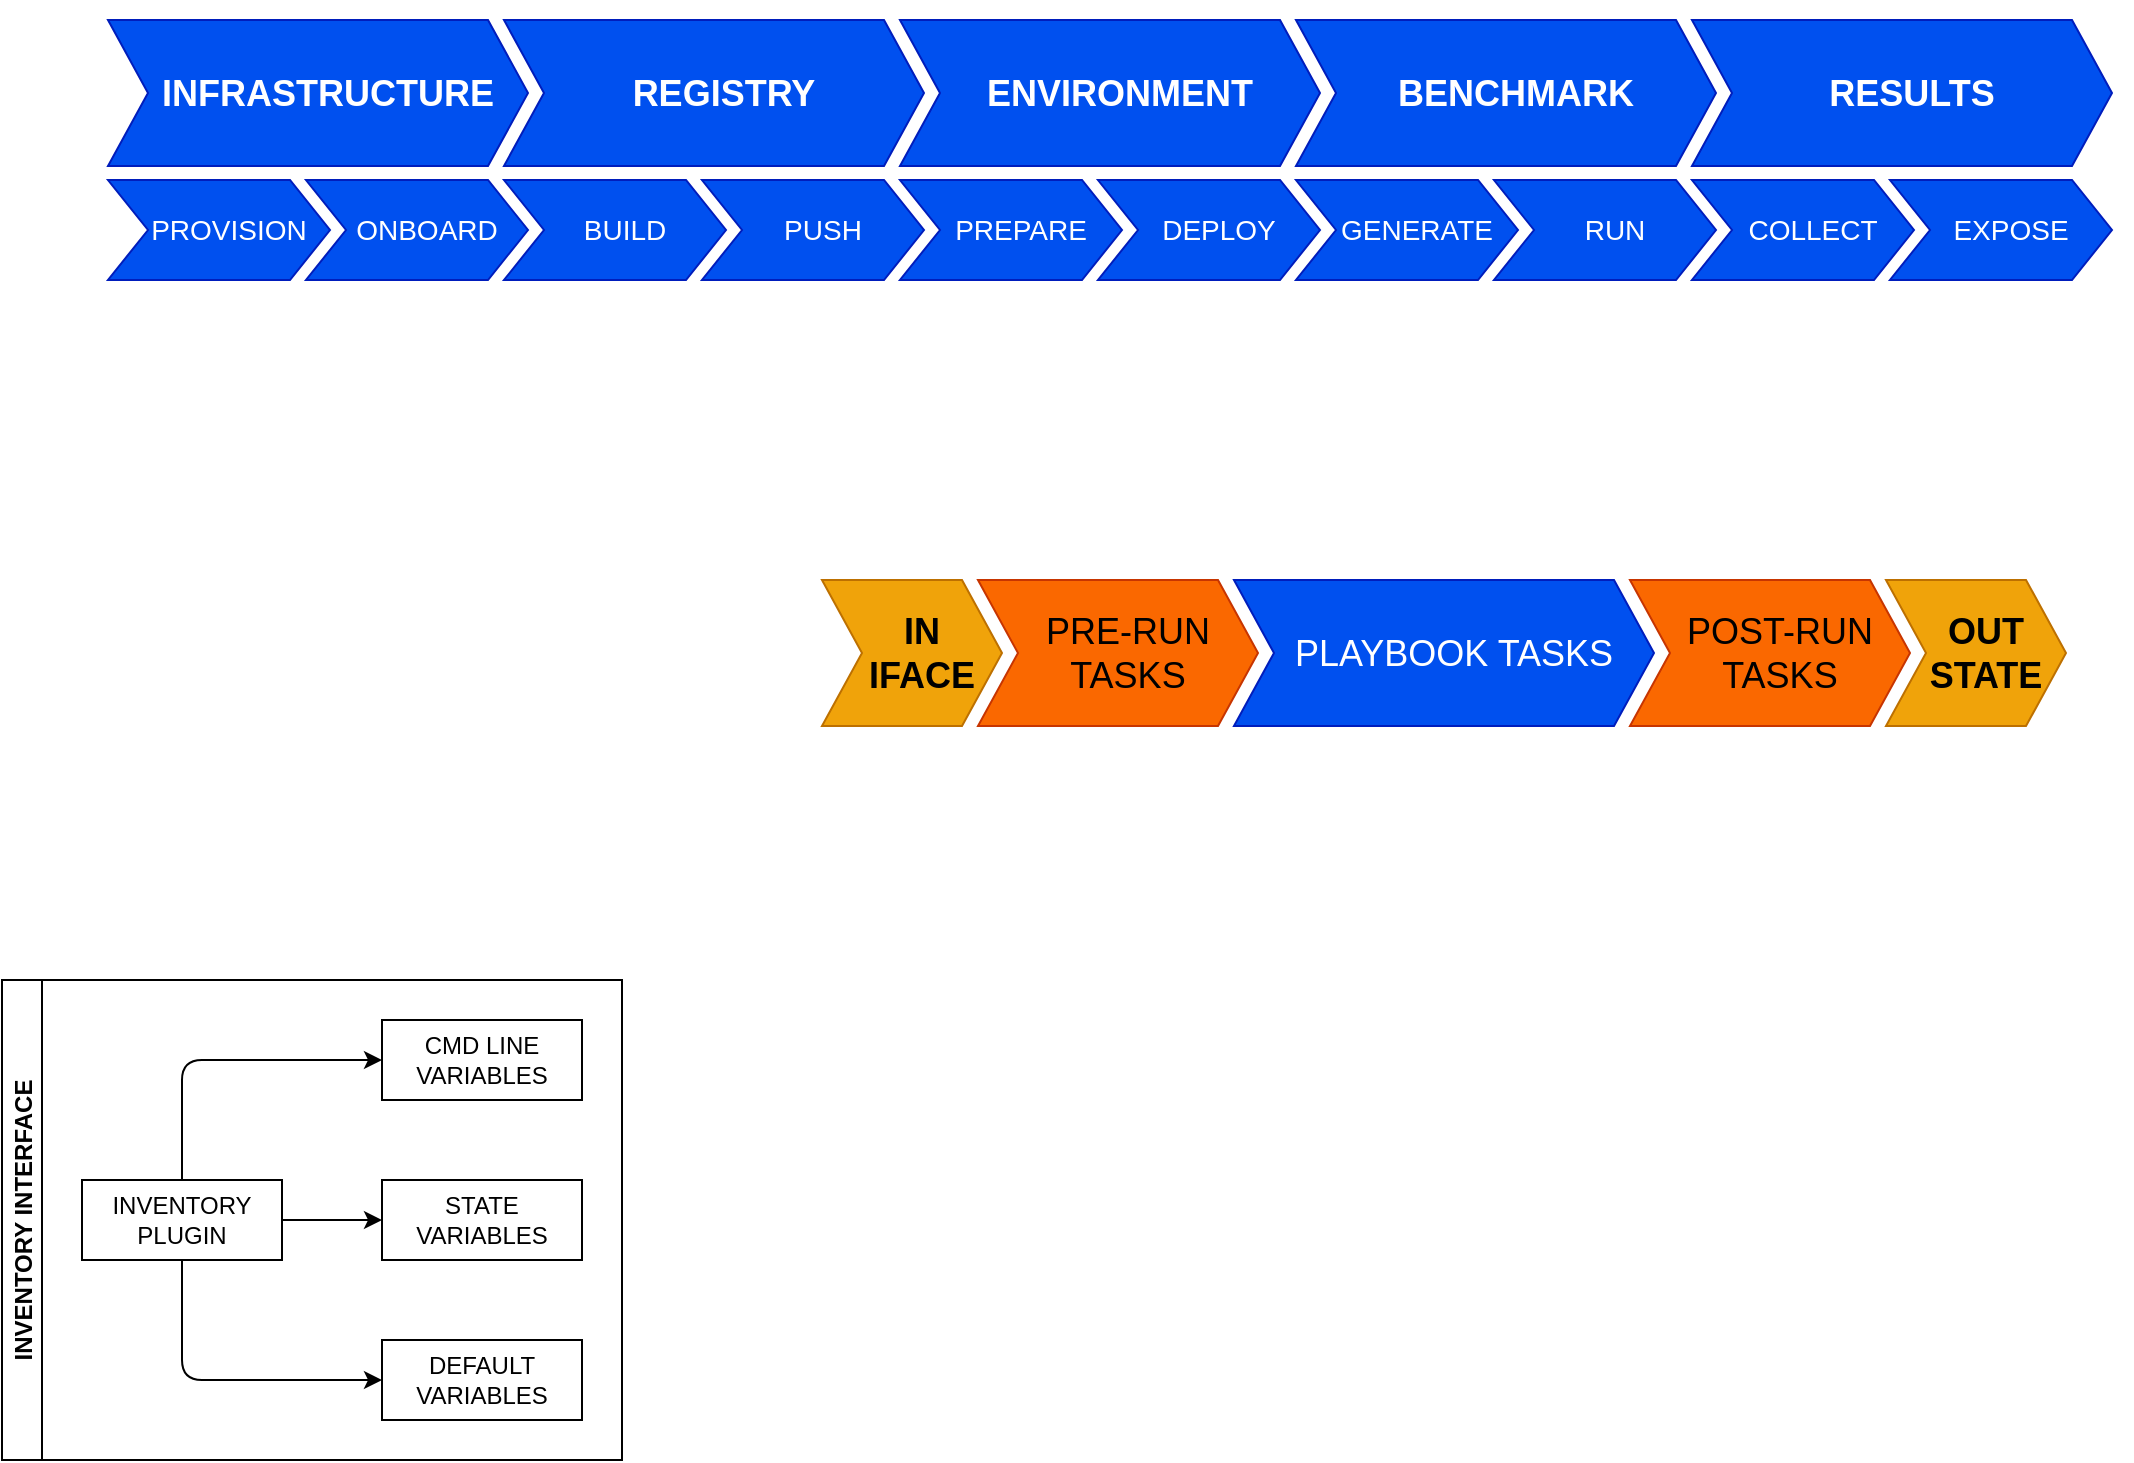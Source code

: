 <mxfile version="20.8.16" type="google"><diagram name="Page-1" id="d9b1e647-80fa-b4a2-5024-87a742678bcc"><mxGraphModel grid="1" page="1" gridSize="10" guides="1" tooltips="1" connect="1" arrows="1" fold="1" pageScale="1" pageWidth="1169" pageHeight="827" background="none" math="0" shadow="0"><root><mxCell id="0"/><mxCell id="1" parent="0"/><mxCell id="FaZuUg1SjpHcRzcIQS35-1" value="" style="swimlane;childLayout=stackLayout;horizontal=1;fillColor=none;horizontalStack=1;resizeParent=1;resizeParentMax=0;resizeLast=0;collapsible=0;strokeColor=none;stackBorder=10;stackSpacing=-12;resizable=1;align=center;points=[];fontColor=#000000;whiteSpace=wrap;html=1;startSize=0;" vertex="1" parent="1"><mxGeometry x="73" y="120" width="1022" height="70" as="geometry"/></mxCell><mxCell id="FaZuUg1SjpHcRzcIQS35-2" value="PROVISION" style="shape=step;perimeter=stepPerimeter;fixedSize=1;points=[];whiteSpace=wrap;html=1;fontSize=14;spacingLeft=10;noLabel=0;fillColor=#0050ef;strokeColor=#001DBC;fontColor=#ffffff;" vertex="1" parent="FaZuUg1SjpHcRzcIQS35-1"><mxGeometry x="10" y="10" width="111" height="50" as="geometry"/></mxCell><mxCell id="FaZuUg1SjpHcRzcIQS35-3" value="ONBOARD" style="shape=step;perimeter=stepPerimeter;fixedSize=1;points=[];whiteSpace=wrap;html=1;fontSize=14;spacingLeft=10;noLabel=0;fillColor=#0050ef;strokeColor=#001DBC;fontColor=#ffffff;" vertex="1" parent="FaZuUg1SjpHcRzcIQS35-1"><mxGeometry x="109" y="10" width="111" height="50" as="geometry"/></mxCell><mxCell id="FaZuUg1SjpHcRzcIQS35-4" value="BUILD" style="shape=step;perimeter=stepPerimeter;fixedSize=1;points=[];whiteSpace=wrap;html=1;fontSize=14;spacingLeft=10;noLabel=0;fillColor=#0050ef;strokeColor=#001DBC;fontColor=#ffffff;" vertex="1" parent="FaZuUg1SjpHcRzcIQS35-1"><mxGeometry x="208" y="10" width="111" height="50" as="geometry"/></mxCell><mxCell id="FaZuUg1SjpHcRzcIQS35-5" value="PUSH" style="shape=step;perimeter=stepPerimeter;fixedSize=1;points=[];whiteSpace=wrap;html=1;fontSize=14;spacingLeft=10;noLabel=0;fillColor=#0050ef;strokeColor=#001DBC;fontColor=#ffffff;" vertex="1" parent="FaZuUg1SjpHcRzcIQS35-1"><mxGeometry x="307" y="10" width="111" height="50" as="geometry"/></mxCell><mxCell id="FaZuUg1SjpHcRzcIQS35-6" value="PREPARE" style="shape=step;perimeter=stepPerimeter;fixedSize=1;points=[];whiteSpace=wrap;html=1;fontSize=14;spacingLeft=10;noLabel=0;fillColor=#0050ef;strokeColor=#001DBC;fontColor=#ffffff;" vertex="1" parent="FaZuUg1SjpHcRzcIQS35-1"><mxGeometry x="406" y="10" width="111" height="50" as="geometry"/></mxCell><mxCell id="FaZuUg1SjpHcRzcIQS35-18" value="DEPLOY" style="shape=step;perimeter=stepPerimeter;fixedSize=1;points=[];whiteSpace=wrap;html=1;fontSize=14;spacingLeft=10;noLabel=0;fillColor=#0050ef;strokeColor=#001DBC;fontColor=#ffffff;" vertex="1" parent="FaZuUg1SjpHcRzcIQS35-1"><mxGeometry x="505" y="10" width="111" height="50" as="geometry"/></mxCell><mxCell id="FaZuUg1SjpHcRzcIQS35-23" value="GENERATE" style="shape=step;perimeter=stepPerimeter;fixedSize=1;points=[];whiteSpace=wrap;html=1;fontSize=14;spacingLeft=10;noLabel=0;fillColor=#0050ef;strokeColor=#001DBC;fontColor=#ffffff;" vertex="1" parent="FaZuUg1SjpHcRzcIQS35-1"><mxGeometry x="604" y="10" width="111" height="50" as="geometry"/></mxCell><mxCell id="FaZuUg1SjpHcRzcIQS35-19" value="RUN" style="shape=step;perimeter=stepPerimeter;fixedSize=1;points=[];whiteSpace=wrap;html=1;fontSize=14;spacingLeft=10;noLabel=0;fillColor=#0050ef;strokeColor=#001DBC;fontColor=#ffffff;" vertex="1" parent="FaZuUg1SjpHcRzcIQS35-1"><mxGeometry x="703" y="10" width="111" height="50" as="geometry"/></mxCell><mxCell id="FaZuUg1SjpHcRzcIQS35-20" value="COLLECT" style="shape=step;perimeter=stepPerimeter;fixedSize=1;points=[];whiteSpace=wrap;html=1;fontSize=14;spacingLeft=10;noLabel=0;fillColor=#0050ef;strokeColor=#001DBC;fontColor=#ffffff;" vertex="1" parent="FaZuUg1SjpHcRzcIQS35-1"><mxGeometry x="802" y="10" width="111" height="50" as="geometry"/></mxCell><mxCell id="FaZuUg1SjpHcRzcIQS35-21" value="EXPOSE" style="shape=step;perimeter=stepPerimeter;fixedSize=1;points=[];whiteSpace=wrap;html=1;fontSize=14;spacingLeft=10;noLabel=0;fillColor=#0050ef;strokeColor=#001DBC;fontColor=#ffffff;" vertex="1" parent="FaZuUg1SjpHcRzcIQS35-1"><mxGeometry x="901" y="10" width="111" height="50" as="geometry"/></mxCell><mxCell id="FaZuUg1SjpHcRzcIQS35-11" value="" style="swimlane;childLayout=stackLayout;horizontal=1;fillColor=none;horizontalStack=1;resizeParent=1;resizeParentMax=0;resizeLast=0;collapsible=0;strokeColor=none;stackBorder=10;stackSpacing=-12;resizable=1;align=center;points=[];fontColor=#000000;whiteSpace=wrap;html=1;startSize=0;" vertex="1" parent="1"><mxGeometry x="73" y="40" width="1022" height="93" as="geometry"/></mxCell><mxCell id="FaZuUg1SjpHcRzcIQS35-12" value="INFRASTRUCTURE" style="shape=step;perimeter=stepPerimeter;fixedSize=1;points=[];whiteSpace=wrap;html=1;fontSize=18;spacingLeft=10;noLabel=0;fillColor=#0050ef;strokeColor=#001DBC;fontColor=#ffffff;fontStyle=1" vertex="1" parent="FaZuUg1SjpHcRzcIQS35-11"><mxGeometry x="10" y="10" width="210" height="73" as="geometry"/></mxCell><mxCell id="FaZuUg1SjpHcRzcIQS35-13" value="REGISTRY" style="shape=step;perimeter=stepPerimeter;fixedSize=1;points=[];whiteSpace=wrap;html=1;fontSize=18;spacingLeft=10;noLabel=0;fillColor=#0050ef;strokeColor=#001DBC;fontColor=#ffffff;fontStyle=1" vertex="1" parent="FaZuUg1SjpHcRzcIQS35-11"><mxGeometry x="208" y="10" width="210" height="73" as="geometry"/></mxCell><mxCell id="FaZuUg1SjpHcRzcIQS35-14" value="ENVIRONMENT" style="shape=step;perimeter=stepPerimeter;fixedSize=1;points=[];whiteSpace=wrap;html=1;fontSize=18;spacingLeft=10;noLabel=0;fillColor=#0050ef;strokeColor=#001DBC;fontColor=#ffffff;fontStyle=1" vertex="1" parent="FaZuUg1SjpHcRzcIQS35-11"><mxGeometry x="406" y="10" width="210" height="73" as="geometry"/></mxCell><mxCell id="FaZuUg1SjpHcRzcIQS35-15" value="BENCHMARK" style="shape=step;perimeter=stepPerimeter;fixedSize=1;points=[];whiteSpace=wrap;html=1;fontSize=18;spacingLeft=10;noLabel=0;fillColor=#0050ef;strokeColor=#001DBC;fontColor=#ffffff;fontStyle=1" vertex="1" parent="FaZuUg1SjpHcRzcIQS35-11"><mxGeometry x="604" y="10" width="210" height="73" as="geometry"/></mxCell><mxCell id="FaZuUg1SjpHcRzcIQS35-16" value="RESULTS" style="shape=step;perimeter=stepPerimeter;fixedSize=1;points=[];whiteSpace=wrap;html=1;fontSize=18;spacingLeft=10;noLabel=0;fillColor=#0050ef;strokeColor=#001DBC;fontColor=#ffffff;fontStyle=1" vertex="1" parent="FaZuUg1SjpHcRzcIQS35-11"><mxGeometry x="802" y="10" width="210" height="73" as="geometry"/></mxCell><mxCell id="FaZuUg1SjpHcRzcIQS35-25" value="" style="swimlane;childLayout=stackLayout;horizontal=1;fillColor=none;horizontalStack=1;resizeParent=1;resizeParentMax=0;resizeLast=0;collapsible=0;strokeColor=none;stackBorder=10;stackSpacing=-12;resizable=1;align=center;points=[];fontColor=#000000;whiteSpace=wrap;html=1;startSize=0;" vertex="1" parent="1"><mxGeometry x="430" y="320" width="642" height="93" as="geometry"/></mxCell><mxCell id="FaZuUg1SjpHcRzcIQS35-26" value="IN&lt;br&gt;IFACE" style="shape=step;perimeter=stepPerimeter;fixedSize=1;points=[];whiteSpace=wrap;html=1;fontSize=18;spacingLeft=10;noLabel=0;fillColor=#f0a30a;strokeColor=#BD7000;fontColor=#000000;fontStyle=1" vertex="1" parent="FaZuUg1SjpHcRzcIQS35-25"><mxGeometry x="10" y="10" width="90" height="73" as="geometry"/></mxCell><mxCell id="FaZuUg1SjpHcRzcIQS35-27" value="PRE-RUN&lt;br&gt;TASKS" style="shape=step;perimeter=stepPerimeter;fixedSize=1;points=[];whiteSpace=wrap;html=1;fontSize=18;spacingLeft=10;noLabel=0;fillColor=#fa6800;strokeColor=#C73500;fontColor=#000000;" vertex="1" parent="FaZuUg1SjpHcRzcIQS35-25"><mxGeometry x="88" y="10" width="140" height="73" as="geometry"/></mxCell><mxCell id="FaZuUg1SjpHcRzcIQS35-28" value="PLAYBOOK TASKS" style="shape=step;perimeter=stepPerimeter;fixedSize=1;points=[];whiteSpace=wrap;html=1;fontSize=18;spacingLeft=10;noLabel=0;fillColor=#0050ef;strokeColor=#001DBC;fontColor=#ffffff;" vertex="1" parent="FaZuUg1SjpHcRzcIQS35-25"><mxGeometry x="216" y="10" width="210" height="73" as="geometry"/></mxCell><mxCell id="FaZuUg1SjpHcRzcIQS35-29" value="POST-RUN&lt;br&gt;TASKS" style="shape=step;perimeter=stepPerimeter;fixedSize=1;points=[];whiteSpace=wrap;html=1;fontSize=18;spacingLeft=10;noLabel=0;fillColor=#fa6800;strokeColor=#C73500;fontColor=#000000;" vertex="1" parent="FaZuUg1SjpHcRzcIQS35-25"><mxGeometry x="414" y="10" width="140" height="73" as="geometry"/></mxCell><mxCell id="FaZuUg1SjpHcRzcIQS35-30" value="&lt;span style=&quot;color: rgb(0, 0, 0);&quot;&gt;OUT&lt;/span&gt;&lt;br style=&quot;color: rgb(0, 0, 0);&quot;&gt;&lt;span style=&quot;color: rgb(0, 0, 0);&quot;&gt;STATE&lt;br&gt;&lt;/span&gt;" style="shape=step;perimeter=stepPerimeter;fixedSize=1;points=[];whiteSpace=wrap;html=1;fontSize=18;spacingLeft=10;noLabel=0;fillColor=#f0a30a;strokeColor=#BD7000;fontColor=#000000;fontStyle=1" vertex="1" parent="FaZuUg1SjpHcRzcIQS35-25"><mxGeometry x="542" y="10" width="90" height="73" as="geometry"/></mxCell><mxCell id="Kx5ID3LBJtu8if11m-3d-21" value="INVENTORY INTERFACE" style="swimlane;startSize=20;horizontal=0;childLayout=treeLayout;horizontalTree=1;resizable=0;containerType=tree;fontSize=12;" vertex="1" parent="1"><mxGeometry x="30" y="530" width="310" height="240" as="geometry"/></mxCell><mxCell id="Kx5ID3LBJtu8if11m-3d-22" value="INVENTORY&lt;br&gt;PLUGIN" style="whiteSpace=wrap;html=1;" vertex="1" parent="Kx5ID3LBJtu8if11m-3d-21"><mxGeometry x="40" y="100" width="100" height="40" as="geometry"/></mxCell><mxCell id="Kx5ID3LBJtu8if11m-3d-23" value="CMD LINE&lt;br&gt;VARIABLES" style="whiteSpace=wrap;html=1;" vertex="1" parent="Kx5ID3LBJtu8if11m-3d-21"><mxGeometry x="190" y="20" width="100" height="40" as="geometry"/></mxCell><mxCell id="Kx5ID3LBJtu8if11m-3d-24" value="" style="edgeStyle=elbowEdgeStyle;elbow=vertical;html=1;rounded=1;curved=0;sourcePerimeterSpacing=0;targetPerimeterSpacing=0;startSize=6;endSize=6;" edge="1" parent="Kx5ID3LBJtu8if11m-3d-21" source="Kx5ID3LBJtu8if11m-3d-22" target="Kx5ID3LBJtu8if11m-3d-23"><mxGeometry relative="1" as="geometry"><Array as="points"><mxPoint x="90" y="40"/></Array></mxGeometry></mxCell><mxCell id="Kx5ID3LBJtu8if11m-3d-25" value="STATE&lt;br&gt;VARIABLES" style="whiteSpace=wrap;html=1;" vertex="1" parent="Kx5ID3LBJtu8if11m-3d-21"><mxGeometry x="190" y="100" width="100" height="40" as="geometry"/></mxCell><mxCell id="Kx5ID3LBJtu8if11m-3d-26" value="" style="edgeStyle=elbowEdgeStyle;elbow=vertical;html=1;rounded=1;curved=0;sourcePerimeterSpacing=0;targetPerimeterSpacing=0;startSize=6;endSize=6;" edge="1" parent="Kx5ID3LBJtu8if11m-3d-21" source="Kx5ID3LBJtu8if11m-3d-22" target="Kx5ID3LBJtu8if11m-3d-25"><mxGeometry relative="1" as="geometry"/></mxCell><mxCell id="Kx5ID3LBJtu8if11m-3d-27" value="" style="edgeStyle=elbowEdgeStyle;elbow=vertical;html=1;rounded=1;curved=0;sourcePerimeterSpacing=0;targetPerimeterSpacing=0;startSize=6;endSize=6;" edge="1" parent="Kx5ID3LBJtu8if11m-3d-21" source="Kx5ID3LBJtu8if11m-3d-22" target="Kx5ID3LBJtu8if11m-3d-28"><mxGeometry relative="1" as="geometry"><mxPoint x="180" y="640" as="sourcePoint"/><Array as="points"><mxPoint x="90" y="200"/></Array></mxGeometry></mxCell><mxCell id="Kx5ID3LBJtu8if11m-3d-28" value="DEFAULT&lt;br&gt;VARIABLES" style="whiteSpace=wrap;html=1;" vertex="1" parent="Kx5ID3LBJtu8if11m-3d-21"><mxGeometry x="190" y="180" width="100" height="40" as="geometry"/></mxCell></root></mxGraphModel></diagram></mxfile>